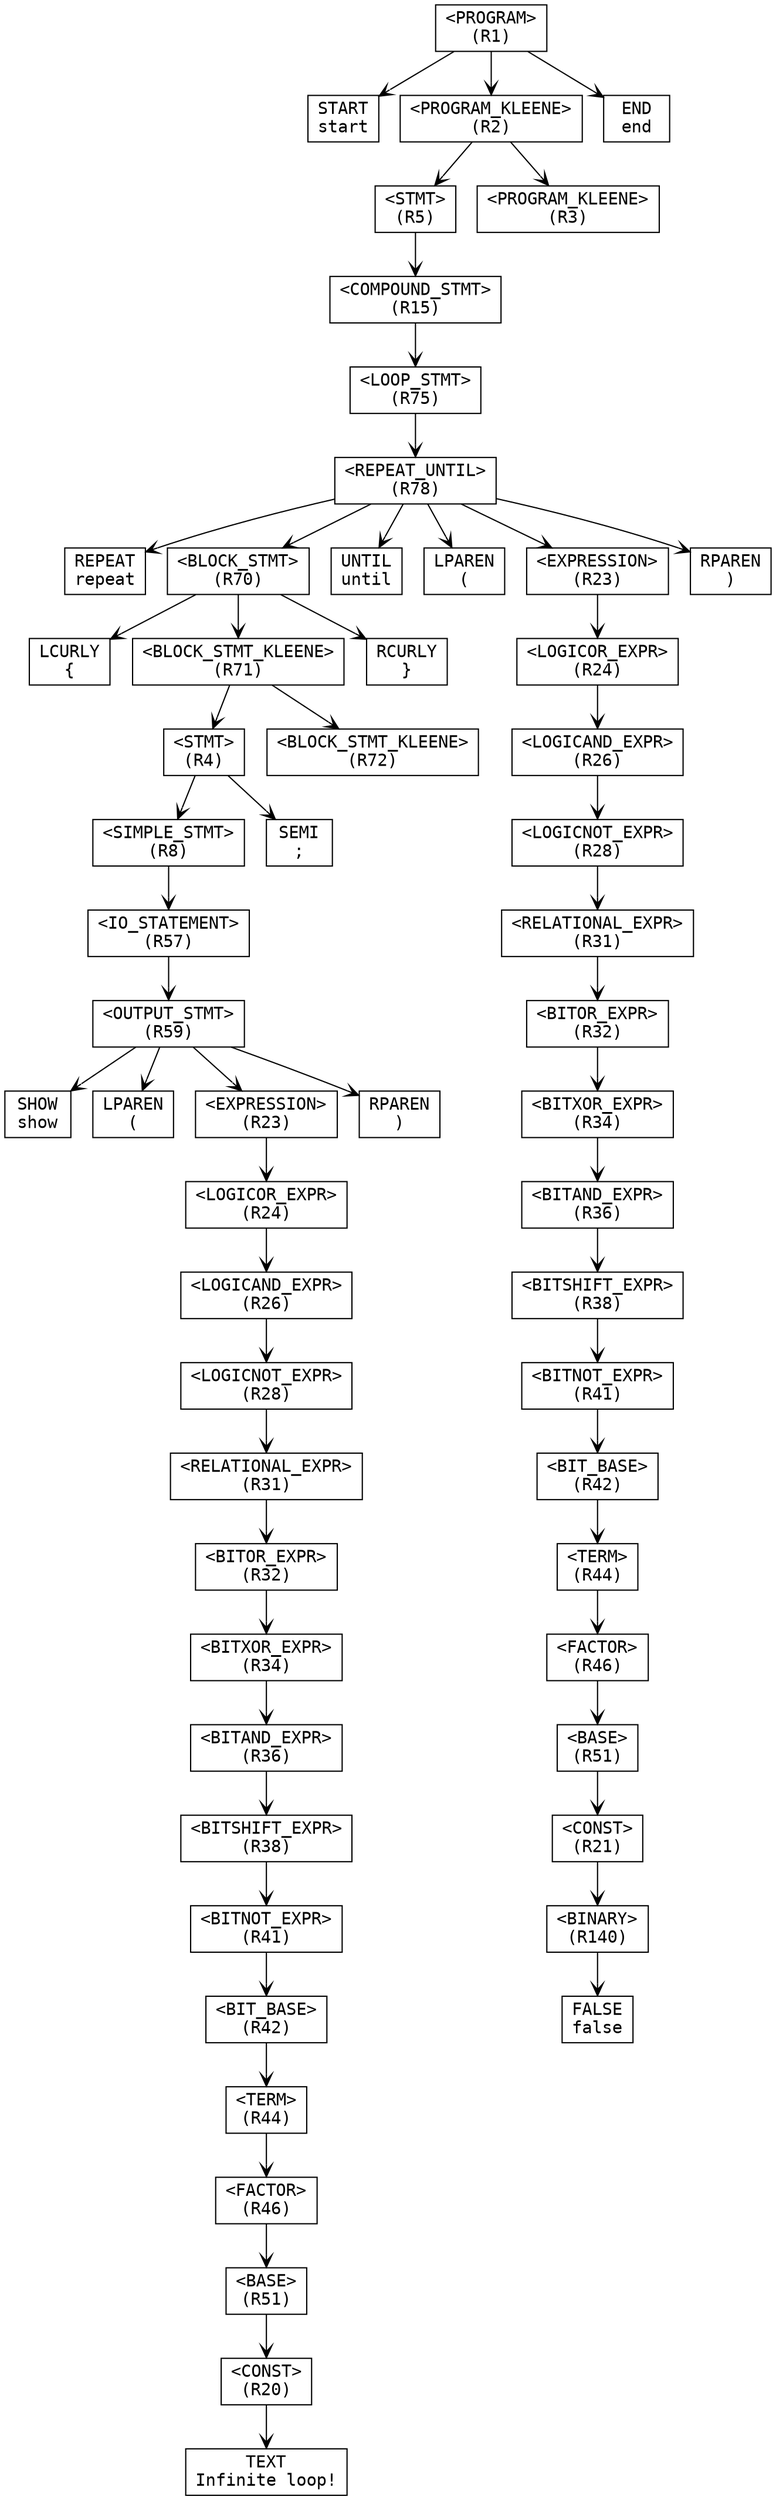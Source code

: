 digraph ParseTree {
  node [shape=box, fontname="Courier"];
  edge [arrowhead=vee];
  n569324535 [label="<PROGRAM>\n(R1)"];
  n1750200725 [label="START\nstart"];
  n569324535 -> n1750200725;
  n334939070 [label="<PROGRAM_KLEENE>\n(R2)"];
  n708589066 [label="<STMT>\n(R5)"];
  n1104748438 [label="<COMPOUND_STMT>\n(R15)"];
  n1099975486 [label="<LOOP_STMT>\n(R75)"];
  n1692310401 [label="<REPEAT_UNTIL>\n(R78)"];
  n790195574 [label="REPEAT\nrepeat"];
  n1692310401 -> n790195574;
  n649458348 [label="<BLOCK_STMT>\n(R70)"];
  n1707050239 [label="LCURLY\n{"];
  n649458348 -> n1707050239;
  n1974274394 [label="<BLOCK_STMT_KLEENE>\n(R71)"];
  n297515076 [label="<STMT>\n(R4)"];
  n403839053 [label="<SIMPLE_STMT>\n(R8)"];
  n26476492 [label="<IO_STATEMENT>\n(R57)"];
  n485081469 [label="<OUTPUT_STMT>\n(R59)"];
  n1356608316 [label="SHOW\nshow"];
  n485081469 -> n1356608316;
  n1485080858 [label="LPAREN\n("];
  n485081469 -> n1485080858;
  n1182232665 [label="<EXPRESSION>\n(R23)"];
  n340239299 [label="<LOGICOR_EXPR>\n(R24)"];
  n624113572 [label="<LOGICAND_EXPR>\n(R26)"];
  n1501800001 [label="<LOGICNOT_EXPR>\n(R28)"];
  n604758160 [label="<RELATIONAL_EXPR>\n(R31)"];
  n226166377 [label="<BITOR_EXPR>\n(R32)"];
  n826908277 [label="<BITXOR_EXPR>\n(R34)"];
  n1975293875 [label="<BITAND_EXPR>\n(R36)"];
  n248047348 [label="<BITSHIFT_EXPR>\n(R38)"];
  n1532358922 [label="<BITNOT_EXPR>\n(R41)"];
  n638744099 [label="<BIT_BASE>\n(R42)"];
  n922905693 [label="<TERM>\n(R44)"];
  n2117387023 [label="<FACTOR>\n(R46)"];
  n169717858 [label="<BASE>\n(R51)"];
  n1066101868 [label="<CONST>\n(R20)"];
  n458202948 [label="TEXT\nInfinite loop!"];
  n1066101868 -> n458202948;
  n169717858 -> n1066101868;
  n2117387023 -> n169717858;
  n922905693 -> n2117387023;
  n638744099 -> n922905693;
  n1532358922 -> n638744099;
  n248047348 -> n1532358922;
  n1975293875 -> n248047348;
  n826908277 -> n1975293875;
  n226166377 -> n826908277;
  n604758160 -> n226166377;
  n1501800001 -> n604758160;
  n624113572 -> n1501800001;
  n340239299 -> n624113572;
  n1182232665 -> n340239299;
  n485081469 -> n1182232665;
  n1136331673 [label="RPAREN\n)"];
  n485081469 -> n1136331673;
  n26476492 -> n485081469;
  n403839053 -> n26476492;
  n297515076 -> n403839053;
  n608316716 [label="SEMI\n;"];
  n297515076 -> n608316716;
  n1974274394 -> n297515076;
  n1078910404 [label="<BLOCK_STMT_KLEENE>\n(R72)"];
  n1974274394 -> n1078910404;
  n649458348 -> n1974274394;
  n664592182 [label="RCURLY\n}"];
  n649458348 -> n664592182;
  n1692310401 -> n649458348;
  n1012989855 [label="UNTIL\nuntil"];
  n1692310401 -> n1012989855;
  n167681650 [label="LPAREN\n("];
  n1692310401 -> n167681650;
  n1063834228 [label="<EXPRESSION>\n(R23)"];
  n2127351744 [label="<LOGICOR_EXPR>\n(R24)"];
  n1164663681 [label="<LOGICAND_EXPR>\n(R26)"];
  n941314128 [label="<LOGICNOT_EXPR>\n(R28)"];
  n1092214357 [label="<RELATIONAL_EXPR>\n(R31)"];
  n1504951161 [label="<BITOR_EXPR>\n(R32)"];
  n1176192157 [label="<BITXOR_EXPR>\n(R34)"];
  n610276830 [label="<BITAND_EXPR>\n(R36)"];
  n730106993 [label="<BITSHIFT_EXPR>\n(R38)"];
  n1873318411 [label="<BITNOT_EXPR>\n(R41)"];
  n1938492623 [label="<BIT_BASE>\n(R42)"];
  n1465985413 [label="<TERM>\n(R44)"];
  n1485422620 [label="<FACTOR>\n(R46)"];
  n1939487180 [label="<BASE>\n(R51)"];
  n1482468868 [label="<CONST>\n(R21)"];
  n103778699 [label="<BINARY>\n(R140)"];
  n279978098 [label="FALSE\nfalse"];
  n103778699 -> n279978098;
  n1482468868 -> n103778699;
  n1939487180 -> n1482468868;
  n1485422620 -> n1939487180;
  n1465985413 -> n1485422620;
  n1938492623 -> n1465985413;
  n1873318411 -> n1938492623;
  n730106993 -> n1873318411;
  n610276830 -> n730106993;
  n1176192157 -> n610276830;
  n1504951161 -> n1176192157;
  n1092214357 -> n1504951161;
  n941314128 -> n1092214357;
  n1164663681 -> n941314128;
  n2127351744 -> n1164663681;
  n1063834228 -> n2127351744;
  n1692310401 -> n1063834228;
  n843460593 [label="RPAREN\n)"];
  n1692310401 -> n843460593;
  n1099975486 -> n1692310401;
  n1104748438 -> n1099975486;
  n708589066 -> n1104748438;
  n334939070 -> n708589066;
  n265788211 [label="<PROGRAM_KLEENE>\n(R3)"];
  n334939070 -> n265788211;
  n569324535 -> n334939070;
  n1976445075 [label="END\nend"];
  n569324535 -> n1976445075;
}